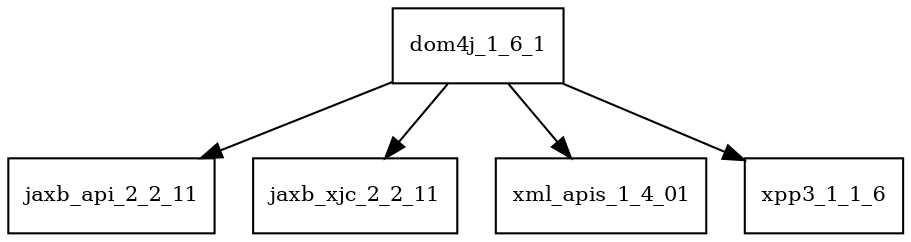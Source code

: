 digraph dom4j_1_6_1_dependencies {
  node [shape = box, fontsize=10.0];
  dom4j_1_6_1 -> jaxb_api_2_2_11;
  dom4j_1_6_1 -> jaxb_xjc_2_2_11;
  dom4j_1_6_1 -> xml_apis_1_4_01;
  dom4j_1_6_1 -> xpp3_1_1_6;
}
